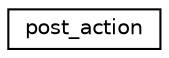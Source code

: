 digraph "Graphical Class Hierarchy"
{
  edge [fontname="Helvetica",fontsize="10",labelfontname="Helvetica",labelfontsize="10"];
  node [fontname="Helvetica",fontsize="10",shape=record];
  rankdir="LR";
  Node0 [label="post_action",height=0.2,width=0.4,color="black", fillcolor="white", style="filled",URL="$structpost__action.html"];
}
